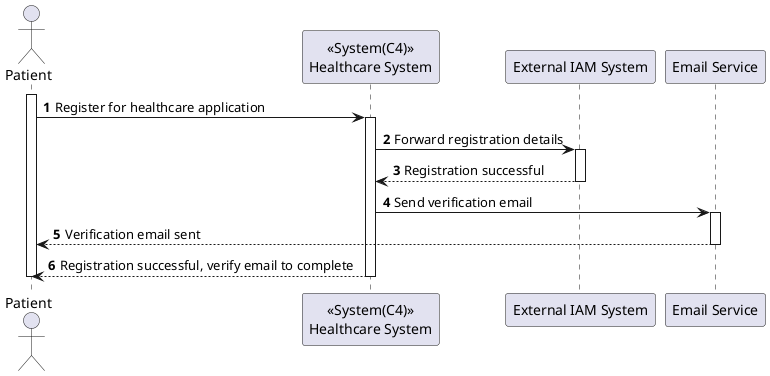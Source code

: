 ﻿@startuml
'https://plantuml.com/sequence-diagram

autonumber
actor Patient as patient
participant "<<System(C4)>>\nHealthcare System" as sys
participant "External IAM System" as iam
participant "Email Service" as email

activate patient
patient -> sys: Register for healthcare application

activate sys
sys -> iam: Forward registration details

activate iam
iam --> sys: Registration successful
deactivate iam

sys -> email: Send verification email
activate email
email --> patient: Verification email sent
deactivate email

sys --> patient: Registration successful, verify email to complete

deactivate sys
deactivate patient

@enduml